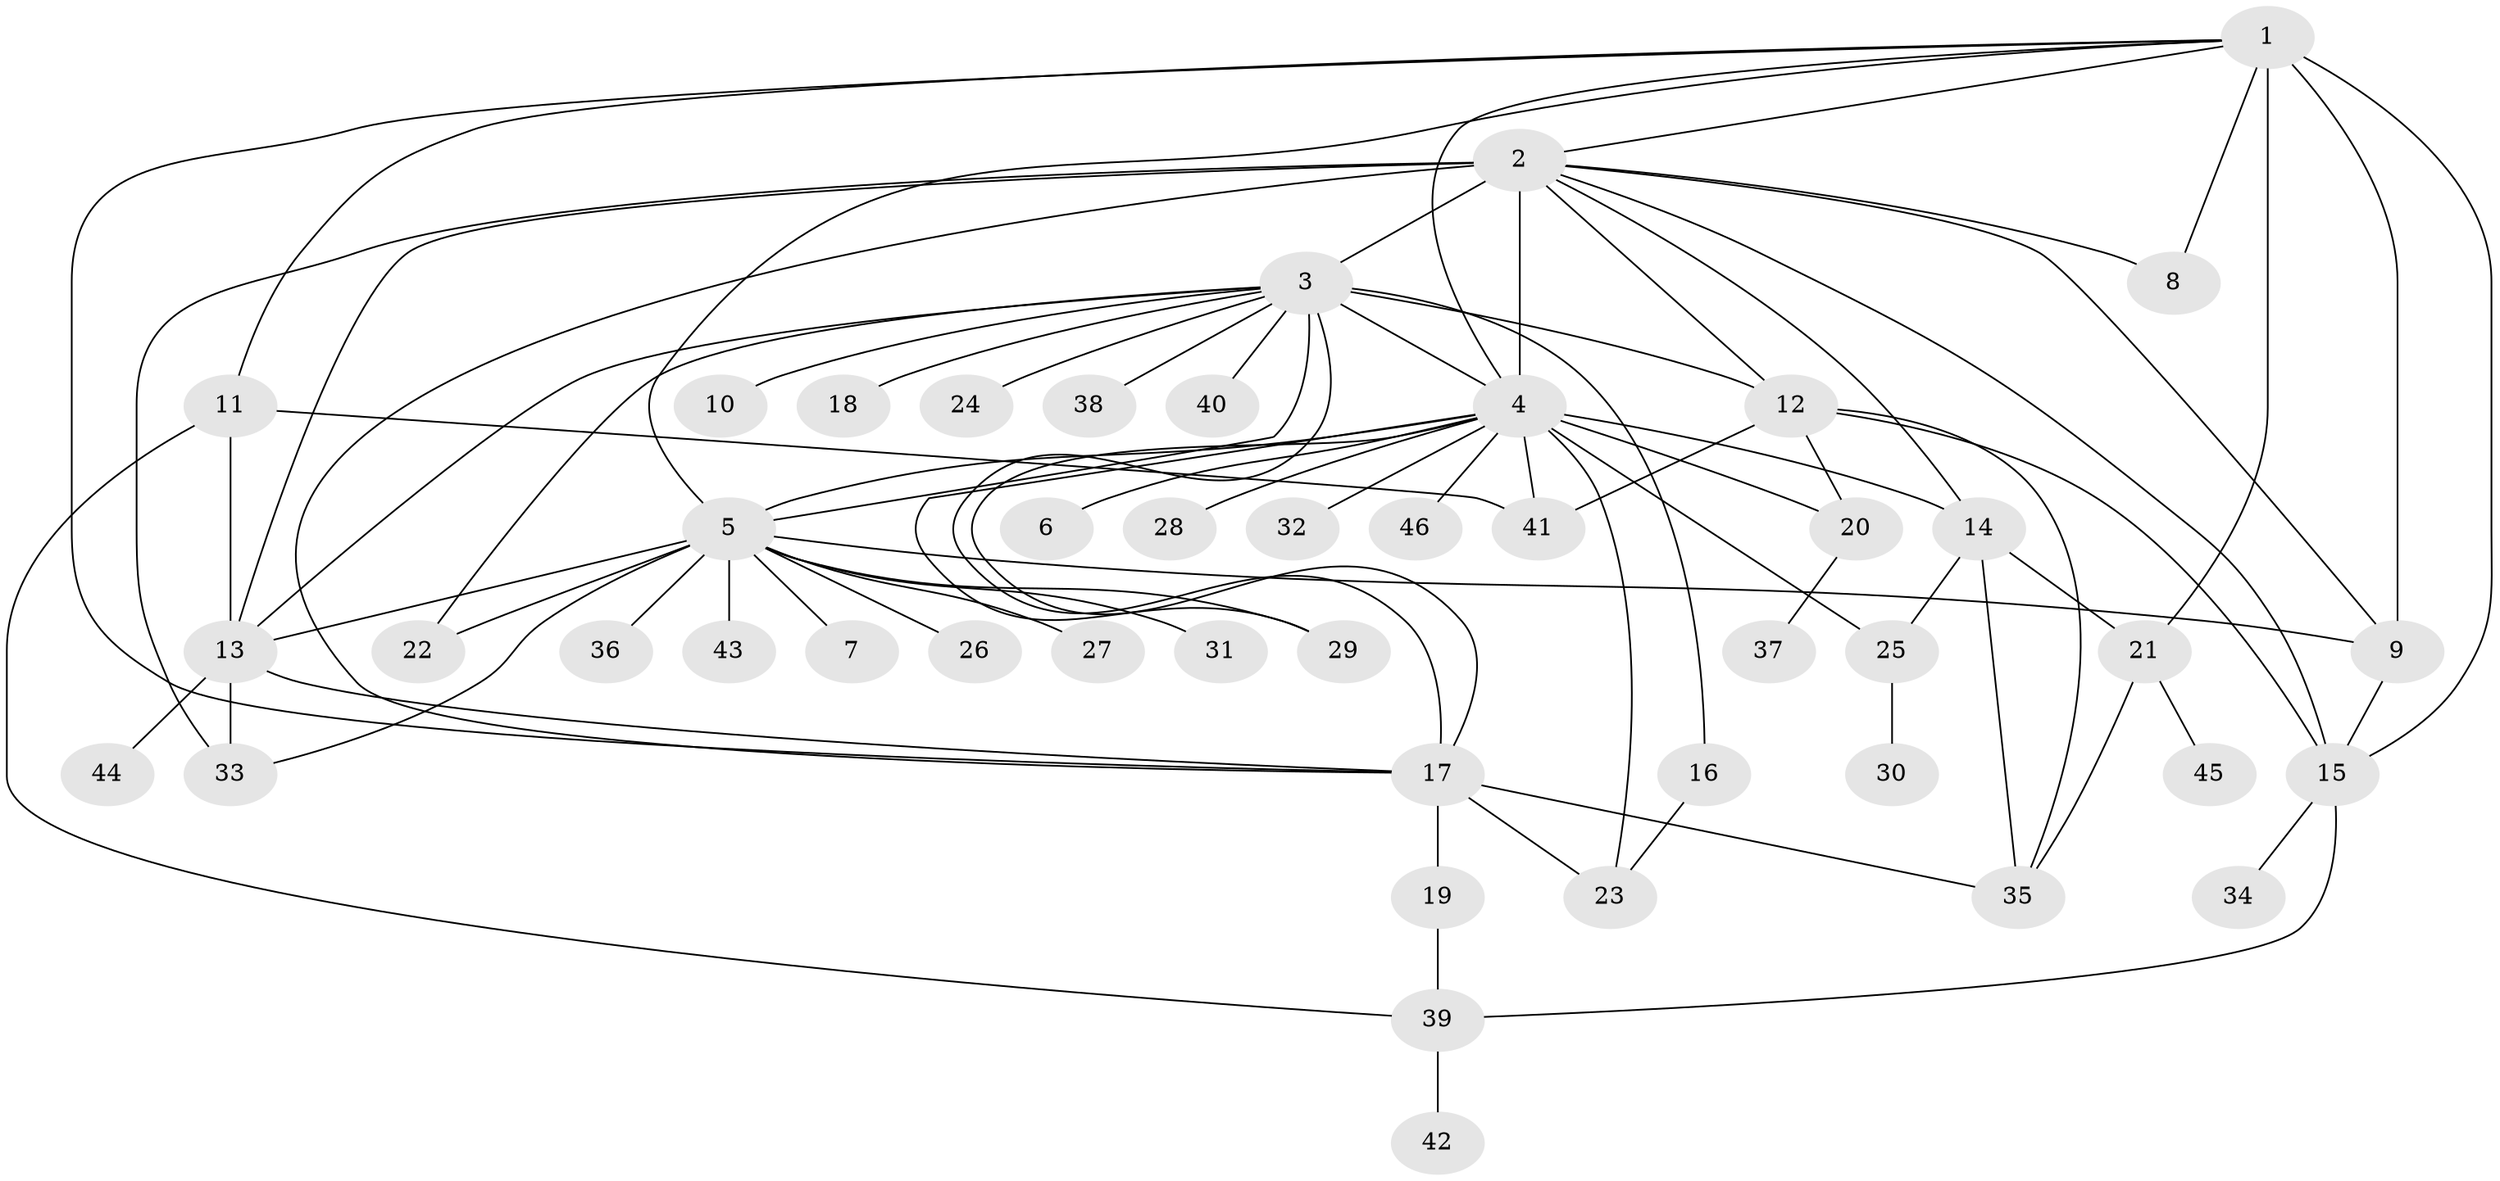 // original degree distribution, {17: 0.01098901098901099, 37: 0.01098901098901099, 14: 0.01098901098901099, 1: 0.42857142857142855, 4: 0.12087912087912088, 2: 0.18681318681318682, 15: 0.01098901098901099, 3: 0.14285714285714285, 5: 0.02197802197802198, 7: 0.03296703296703297, 10: 0.01098901098901099, 6: 0.01098901098901099}
// Generated by graph-tools (version 1.1) at 2025/35/03/09/25 02:35:44]
// undirected, 46 vertices, 80 edges
graph export_dot {
graph [start="1"]
  node [color=gray90,style=filled];
  1;
  2;
  3;
  4;
  5;
  6;
  7;
  8;
  9;
  10;
  11;
  12;
  13;
  14;
  15;
  16;
  17;
  18;
  19;
  20;
  21;
  22;
  23;
  24;
  25;
  26;
  27;
  28;
  29;
  30;
  31;
  32;
  33;
  34;
  35;
  36;
  37;
  38;
  39;
  40;
  41;
  42;
  43;
  44;
  45;
  46;
  1 -- 2 [weight=1.0];
  1 -- 4 [weight=1.0];
  1 -- 5 [weight=1.0];
  1 -- 8 [weight=1.0];
  1 -- 9 [weight=1.0];
  1 -- 11 [weight=1.0];
  1 -- 15 [weight=1.0];
  1 -- 17 [weight=2.0];
  1 -- 21 [weight=7.0];
  2 -- 3 [weight=2.0];
  2 -- 4 [weight=17.0];
  2 -- 8 [weight=2.0];
  2 -- 9 [weight=1.0];
  2 -- 12 [weight=2.0];
  2 -- 13 [weight=1.0];
  2 -- 14 [weight=1.0];
  2 -- 15 [weight=2.0];
  2 -- 17 [weight=1.0];
  2 -- 33 [weight=2.0];
  3 -- 4 [weight=2.0];
  3 -- 5 [weight=2.0];
  3 -- 10 [weight=1.0];
  3 -- 12 [weight=1.0];
  3 -- 13 [weight=1.0];
  3 -- 16 [weight=1.0];
  3 -- 17 [weight=1.0];
  3 -- 18 [weight=1.0];
  3 -- 22 [weight=1.0];
  3 -- 24 [weight=1.0];
  3 -- 38 [weight=1.0];
  3 -- 40 [weight=1.0];
  4 -- 5 [weight=1.0];
  4 -- 6 [weight=1.0];
  4 -- 14 [weight=1.0];
  4 -- 17 [weight=2.0];
  4 -- 20 [weight=2.0];
  4 -- 23 [weight=1.0];
  4 -- 25 [weight=1.0];
  4 -- 28 [weight=1.0];
  4 -- 29 [weight=1.0];
  4 -- 32 [weight=1.0];
  4 -- 41 [weight=1.0];
  4 -- 46 [weight=1.0];
  5 -- 7 [weight=1.0];
  5 -- 9 [weight=1.0];
  5 -- 13 [weight=2.0];
  5 -- 22 [weight=1.0];
  5 -- 26 [weight=1.0];
  5 -- 27 [weight=1.0];
  5 -- 29 [weight=1.0];
  5 -- 31 [weight=1.0];
  5 -- 33 [weight=1.0];
  5 -- 36 [weight=1.0];
  5 -- 43 [weight=1.0];
  9 -- 15 [weight=1.0];
  11 -- 13 [weight=1.0];
  11 -- 39 [weight=1.0];
  11 -- 41 [weight=1.0];
  12 -- 15 [weight=1.0];
  12 -- 20 [weight=1.0];
  12 -- 35 [weight=1.0];
  12 -- 41 [weight=1.0];
  13 -- 17 [weight=1.0];
  13 -- 33 [weight=1.0];
  13 -- 44 [weight=1.0];
  14 -- 21 [weight=1.0];
  14 -- 25 [weight=1.0];
  14 -- 35 [weight=1.0];
  15 -- 34 [weight=1.0];
  15 -- 39 [weight=1.0];
  16 -- 23 [weight=1.0];
  17 -- 19 [weight=1.0];
  17 -- 23 [weight=1.0];
  17 -- 35 [weight=1.0];
  19 -- 39 [weight=1.0];
  20 -- 37 [weight=1.0];
  21 -- 35 [weight=1.0];
  21 -- 45 [weight=1.0];
  25 -- 30 [weight=1.0];
  39 -- 42 [weight=1.0];
}
